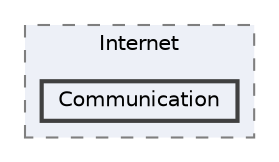 digraph "C:/Users/Will/AppData/Local/Arduino15/packages/loom4/hardware/samd/4.0.6/libraries/Loom/src/Internet/Communication"
{
 // LATEX_PDF_SIZE
  bgcolor="transparent";
  edge [fontname=Helvetica,fontsize=10,labelfontname=Helvetica,labelfontsize=10];
  node [fontname=Helvetica,fontsize=10,shape=box,height=0.2,width=0.4];
  compound=true
  subgraph clusterdir_1c0f84e15d5c9ccfcb6378455c466da5 {
    graph [ bgcolor="#edf0f7", pencolor="grey50", label="Internet", fontname=Helvetica,fontsize=10 style="filled,dashed", URL="dir_1c0f84e15d5c9ccfcb6378455c466da5.html",tooltip=""]
  dir_99dc4320083ff3125813756eef337c5e [label="Communication", fillcolor="#edf0f7", color="grey25", style="filled,bold", URL="dir_99dc4320083ff3125813756eef337c5e.html",tooltip=""];
  }
}
